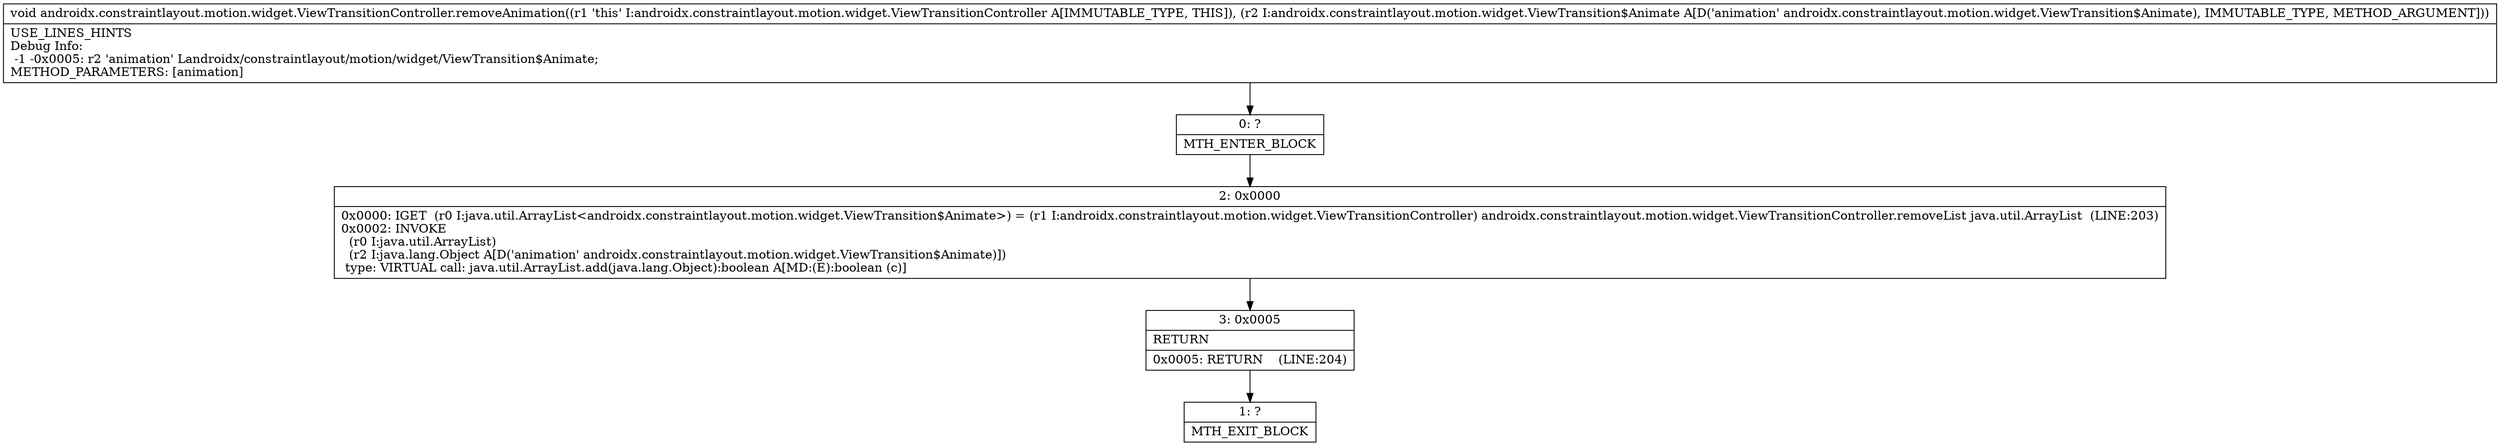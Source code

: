digraph "CFG forandroidx.constraintlayout.motion.widget.ViewTransitionController.removeAnimation(Landroidx\/constraintlayout\/motion\/widget\/ViewTransition$Animate;)V" {
Node_0 [shape=record,label="{0\:\ ?|MTH_ENTER_BLOCK\l}"];
Node_2 [shape=record,label="{2\:\ 0x0000|0x0000: IGET  (r0 I:java.util.ArrayList\<androidx.constraintlayout.motion.widget.ViewTransition$Animate\>) = (r1 I:androidx.constraintlayout.motion.widget.ViewTransitionController) androidx.constraintlayout.motion.widget.ViewTransitionController.removeList java.util.ArrayList  (LINE:203)\l0x0002: INVOKE  \l  (r0 I:java.util.ArrayList)\l  (r2 I:java.lang.Object A[D('animation' androidx.constraintlayout.motion.widget.ViewTransition$Animate)])\l type: VIRTUAL call: java.util.ArrayList.add(java.lang.Object):boolean A[MD:(E):boolean (c)]\l}"];
Node_3 [shape=record,label="{3\:\ 0x0005|RETURN\l|0x0005: RETURN    (LINE:204)\l}"];
Node_1 [shape=record,label="{1\:\ ?|MTH_EXIT_BLOCK\l}"];
MethodNode[shape=record,label="{void androidx.constraintlayout.motion.widget.ViewTransitionController.removeAnimation((r1 'this' I:androidx.constraintlayout.motion.widget.ViewTransitionController A[IMMUTABLE_TYPE, THIS]), (r2 I:androidx.constraintlayout.motion.widget.ViewTransition$Animate A[D('animation' androidx.constraintlayout.motion.widget.ViewTransition$Animate), IMMUTABLE_TYPE, METHOD_ARGUMENT]))  | USE_LINES_HINTS\lDebug Info:\l  \-1 \-0x0005: r2 'animation' Landroidx\/constraintlayout\/motion\/widget\/ViewTransition$Animate;\lMETHOD_PARAMETERS: [animation]\l}"];
MethodNode -> Node_0;Node_0 -> Node_2;
Node_2 -> Node_3;
Node_3 -> Node_1;
}


